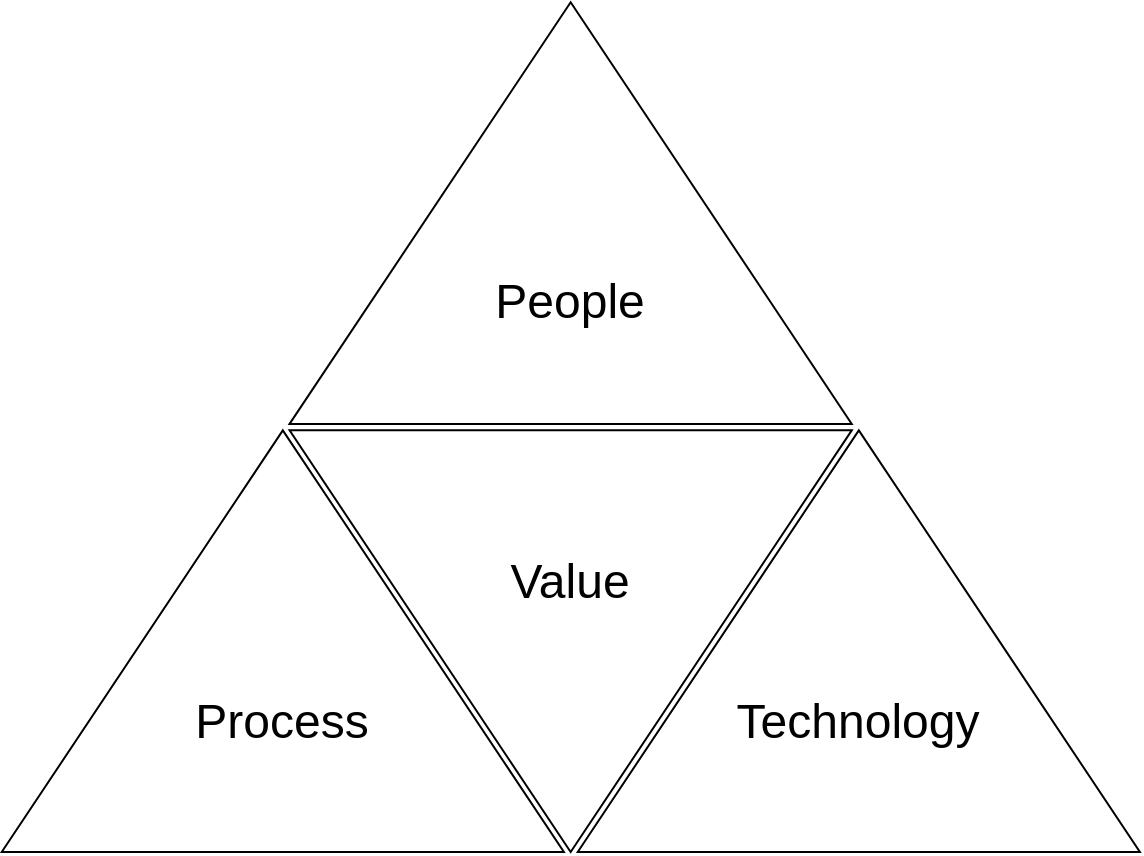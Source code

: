 <mxfile>
    <diagram id="oD-KY48f9kk2WWfgnvsv" name="Page-1">
        <mxGraphModel dx="801" dy="580" grid="1" gridSize="10" guides="1" tooltips="1" connect="1" arrows="1" fold="1" page="1" pageScale="1" pageWidth="850" pageHeight="1100" math="0" shadow="0">
            <root>
                <mxCell id="0"/>
                <mxCell id="1" parent="0"/>
                <mxCell id="3" value="" style="triangle;rotation=90;fontSize=24;fontStyle=1;html=1;" vertex="1" parent="1">
                    <mxGeometry x="287.92" y="284.04" width="210.82" height="281.09" as="geometry"/>
                </mxCell>
                <mxCell id="4" value="" style="triangle;rotation=-90;fontSize=24;fontStyle=1;verticalAlign=middle;horizontal=1;html=1;" vertex="1" parent="1">
                    <mxGeometry x="287.92" y="70.0" width="210.82" height="281.09" as="geometry"/>
                </mxCell>
                <mxCell id="5" value="" style="triangle;rotation=-90;fontSize=24;fontStyle=1;html=1;" vertex="1" parent="1">
                    <mxGeometry x="432" y="284.04" width="210.82" height="281.09" as="geometry"/>
                </mxCell>
                <mxCell id="6" value="" style="triangle;rotation=-90;fontSize=24;fontStyle=1;html=1;" vertex="1" parent="1">
                    <mxGeometry x="144" y="284.04" width="210.82" height="281.09" as="geometry"/>
                </mxCell>
                <mxCell id="7" value="People" style="text;html=1;strokeColor=none;fillColor=none;align=center;verticalAlign=middle;whiteSpace=wrap;rounded=0;fontSize=24;" vertex="1" parent="1">
                    <mxGeometry x="363.33" y="240" width="60" height="30" as="geometry"/>
                </mxCell>
                <mxCell id="8" value="Technology" style="text;html=1;strokeColor=none;fillColor=none;align=center;verticalAlign=middle;whiteSpace=wrap;rounded=0;fontSize=24;" vertex="1" parent="1">
                    <mxGeometry x="507.41" y="450" width="60" height="30" as="geometry"/>
                </mxCell>
                <mxCell id="9" value="Value" style="text;html=1;strokeColor=none;fillColor=none;align=center;verticalAlign=middle;whiteSpace=wrap;rounded=0;fontSize=24;" vertex="1" parent="1">
                    <mxGeometry x="363.33" y="380" width="60" height="30" as="geometry"/>
                </mxCell>
                <mxCell id="10" value="Process" style="text;html=1;strokeColor=none;fillColor=none;align=center;verticalAlign=middle;whiteSpace=wrap;rounded=0;fontSize=24;" vertex="1" parent="1">
                    <mxGeometry x="219.41" y="450" width="60" height="30" as="geometry"/>
                </mxCell>
            </root>
        </mxGraphModel>
    </diagram>
</mxfile>
